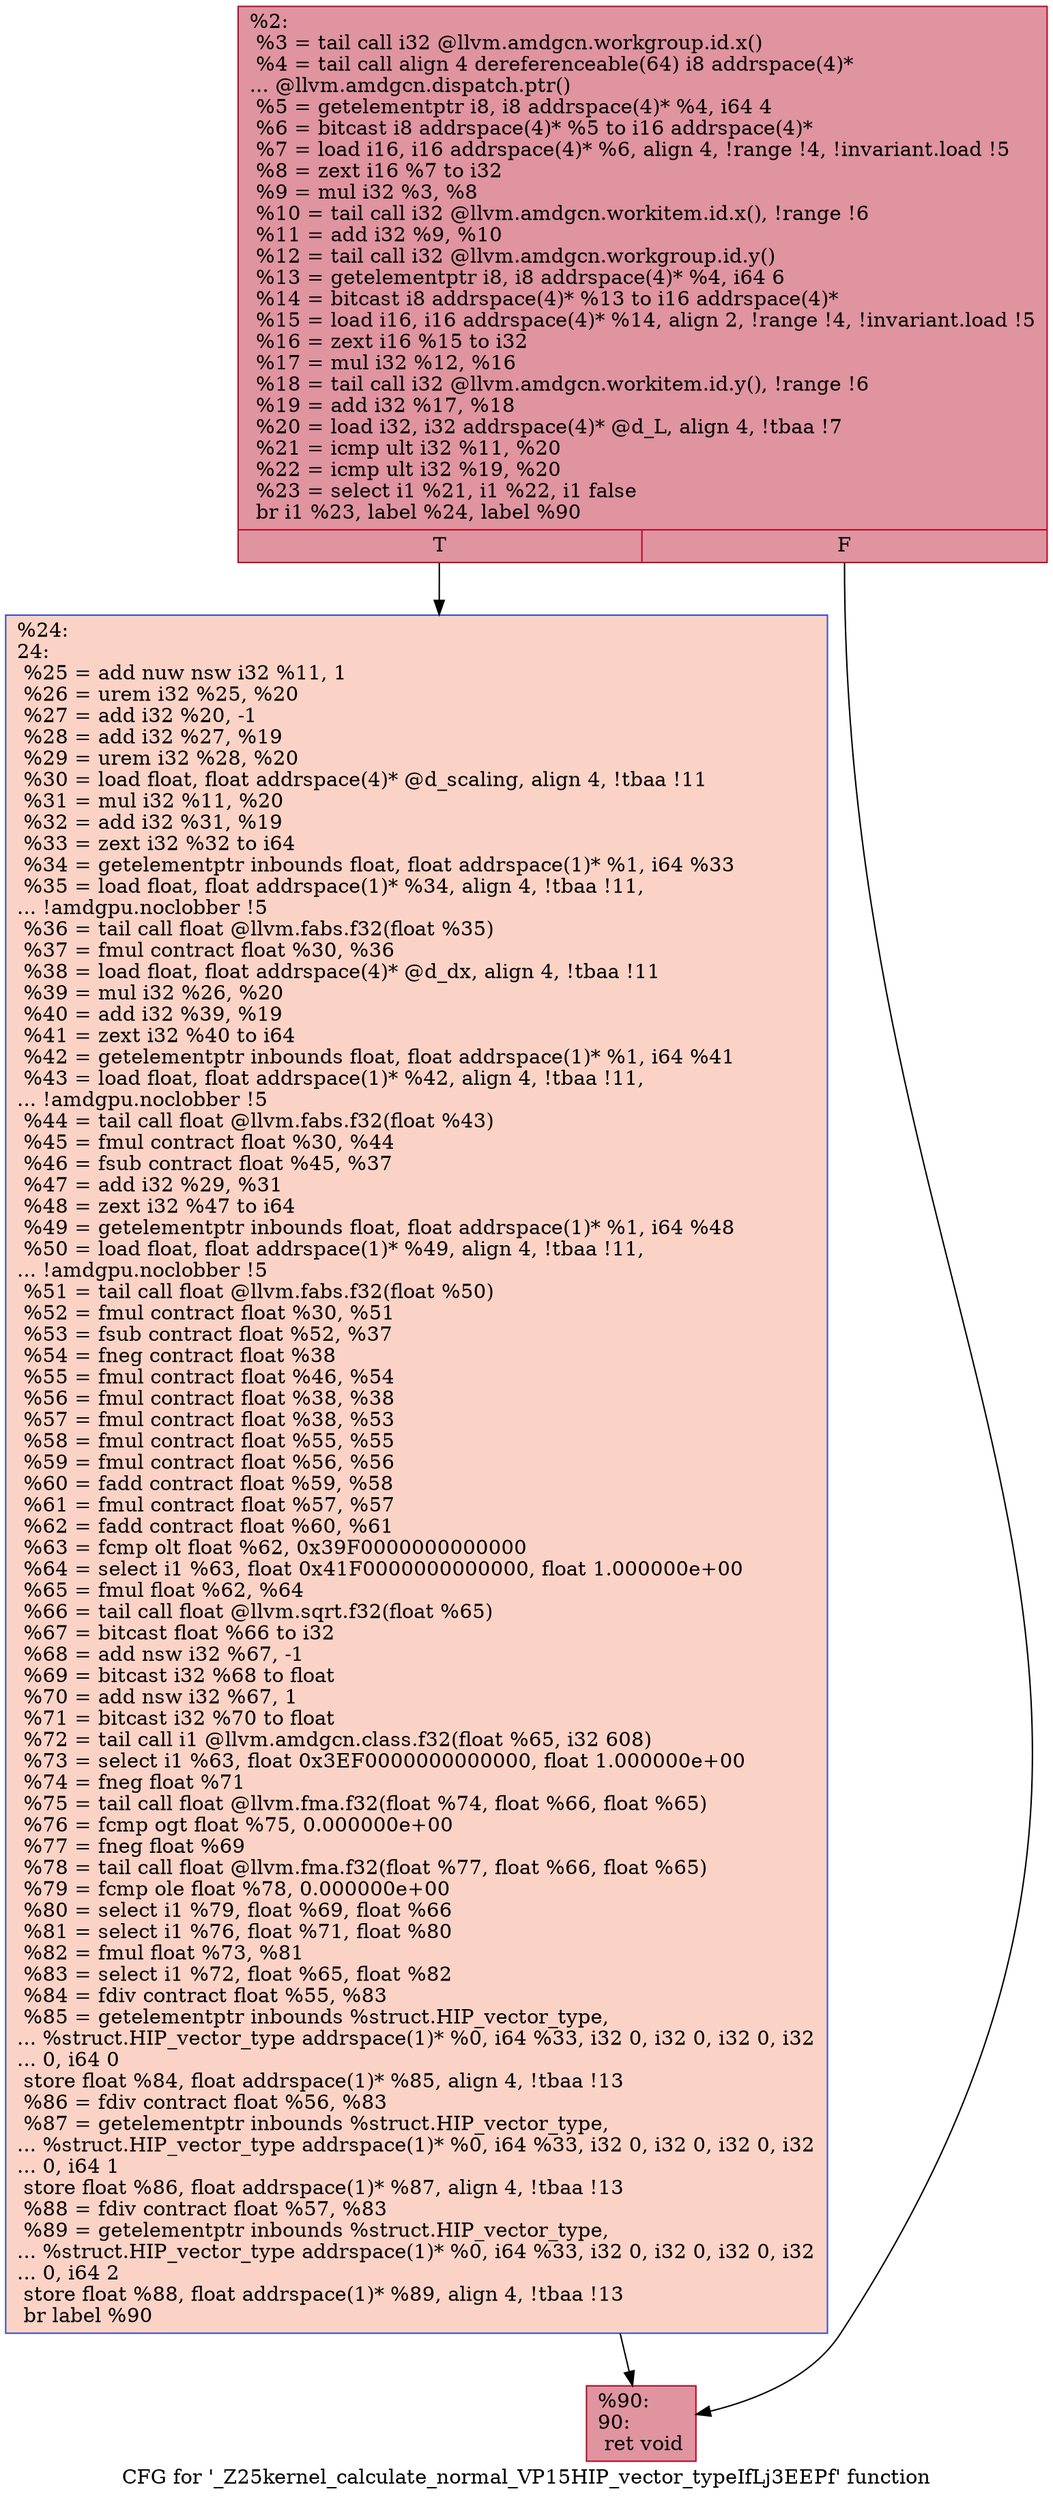digraph "CFG for '_Z25kernel_calculate_normal_VP15HIP_vector_typeIfLj3EEPf' function" {
	label="CFG for '_Z25kernel_calculate_normal_VP15HIP_vector_typeIfLj3EEPf' function";

	Node0x48d4760 [shape=record,color="#b70d28ff", style=filled, fillcolor="#b70d2870",label="{%2:\l  %3 = tail call i32 @llvm.amdgcn.workgroup.id.x()\l  %4 = tail call align 4 dereferenceable(64) i8 addrspace(4)*\l... @llvm.amdgcn.dispatch.ptr()\l  %5 = getelementptr i8, i8 addrspace(4)* %4, i64 4\l  %6 = bitcast i8 addrspace(4)* %5 to i16 addrspace(4)*\l  %7 = load i16, i16 addrspace(4)* %6, align 4, !range !4, !invariant.load !5\l  %8 = zext i16 %7 to i32\l  %9 = mul i32 %3, %8\l  %10 = tail call i32 @llvm.amdgcn.workitem.id.x(), !range !6\l  %11 = add i32 %9, %10\l  %12 = tail call i32 @llvm.amdgcn.workgroup.id.y()\l  %13 = getelementptr i8, i8 addrspace(4)* %4, i64 6\l  %14 = bitcast i8 addrspace(4)* %13 to i16 addrspace(4)*\l  %15 = load i16, i16 addrspace(4)* %14, align 2, !range !4, !invariant.load !5\l  %16 = zext i16 %15 to i32\l  %17 = mul i32 %12, %16\l  %18 = tail call i32 @llvm.amdgcn.workitem.id.y(), !range !6\l  %19 = add i32 %17, %18\l  %20 = load i32, i32 addrspace(4)* @d_L, align 4, !tbaa !7\l  %21 = icmp ult i32 %11, %20\l  %22 = icmp ult i32 %19, %20\l  %23 = select i1 %21, i1 %22, i1 false\l  br i1 %23, label %24, label %90\l|{<s0>T|<s1>F}}"];
	Node0x48d4760:s0 -> Node0x48d7d60;
	Node0x48d4760:s1 -> Node0x48d7df0;
	Node0x48d7d60 [shape=record,color="#3d50c3ff", style=filled, fillcolor="#f59c7d70",label="{%24:\l24:                                               \l  %25 = add nuw nsw i32 %11, 1\l  %26 = urem i32 %25, %20\l  %27 = add i32 %20, -1\l  %28 = add i32 %27, %19\l  %29 = urem i32 %28, %20\l  %30 = load float, float addrspace(4)* @d_scaling, align 4, !tbaa !11\l  %31 = mul i32 %11, %20\l  %32 = add i32 %31, %19\l  %33 = zext i32 %32 to i64\l  %34 = getelementptr inbounds float, float addrspace(1)* %1, i64 %33\l  %35 = load float, float addrspace(1)* %34, align 4, !tbaa !11,\l... !amdgpu.noclobber !5\l  %36 = tail call float @llvm.fabs.f32(float %35)\l  %37 = fmul contract float %30, %36\l  %38 = load float, float addrspace(4)* @d_dx, align 4, !tbaa !11\l  %39 = mul i32 %26, %20\l  %40 = add i32 %39, %19\l  %41 = zext i32 %40 to i64\l  %42 = getelementptr inbounds float, float addrspace(1)* %1, i64 %41\l  %43 = load float, float addrspace(1)* %42, align 4, !tbaa !11,\l... !amdgpu.noclobber !5\l  %44 = tail call float @llvm.fabs.f32(float %43)\l  %45 = fmul contract float %30, %44\l  %46 = fsub contract float %45, %37\l  %47 = add i32 %29, %31\l  %48 = zext i32 %47 to i64\l  %49 = getelementptr inbounds float, float addrspace(1)* %1, i64 %48\l  %50 = load float, float addrspace(1)* %49, align 4, !tbaa !11,\l... !amdgpu.noclobber !5\l  %51 = tail call float @llvm.fabs.f32(float %50)\l  %52 = fmul contract float %30, %51\l  %53 = fsub contract float %52, %37\l  %54 = fneg contract float %38\l  %55 = fmul contract float %46, %54\l  %56 = fmul contract float %38, %38\l  %57 = fmul contract float %38, %53\l  %58 = fmul contract float %55, %55\l  %59 = fmul contract float %56, %56\l  %60 = fadd contract float %59, %58\l  %61 = fmul contract float %57, %57\l  %62 = fadd contract float %60, %61\l  %63 = fcmp olt float %62, 0x39F0000000000000\l  %64 = select i1 %63, float 0x41F0000000000000, float 1.000000e+00\l  %65 = fmul float %62, %64\l  %66 = tail call float @llvm.sqrt.f32(float %65)\l  %67 = bitcast float %66 to i32\l  %68 = add nsw i32 %67, -1\l  %69 = bitcast i32 %68 to float\l  %70 = add nsw i32 %67, 1\l  %71 = bitcast i32 %70 to float\l  %72 = tail call i1 @llvm.amdgcn.class.f32(float %65, i32 608)\l  %73 = select i1 %63, float 0x3EF0000000000000, float 1.000000e+00\l  %74 = fneg float %71\l  %75 = tail call float @llvm.fma.f32(float %74, float %66, float %65)\l  %76 = fcmp ogt float %75, 0.000000e+00\l  %77 = fneg float %69\l  %78 = tail call float @llvm.fma.f32(float %77, float %66, float %65)\l  %79 = fcmp ole float %78, 0.000000e+00\l  %80 = select i1 %79, float %69, float %66\l  %81 = select i1 %76, float %71, float %80\l  %82 = fmul float %73, %81\l  %83 = select i1 %72, float %65, float %82\l  %84 = fdiv contract float %55, %83\l  %85 = getelementptr inbounds %struct.HIP_vector_type,\l... %struct.HIP_vector_type addrspace(1)* %0, i64 %33, i32 0, i32 0, i32 0, i32\l... 0, i64 0\l  store float %84, float addrspace(1)* %85, align 4, !tbaa !13\l  %86 = fdiv contract float %56, %83\l  %87 = getelementptr inbounds %struct.HIP_vector_type,\l... %struct.HIP_vector_type addrspace(1)* %0, i64 %33, i32 0, i32 0, i32 0, i32\l... 0, i64 1\l  store float %86, float addrspace(1)* %87, align 4, !tbaa !13\l  %88 = fdiv contract float %57, %83\l  %89 = getelementptr inbounds %struct.HIP_vector_type,\l... %struct.HIP_vector_type addrspace(1)* %0, i64 %33, i32 0, i32 0, i32 0, i32\l... 0, i64 2\l  store float %88, float addrspace(1)* %89, align 4, !tbaa !13\l  br label %90\l}"];
	Node0x48d7d60 -> Node0x48d7df0;
	Node0x48d7df0 [shape=record,color="#b70d28ff", style=filled, fillcolor="#b70d2870",label="{%90:\l90:                                               \l  ret void\l}"];
}
